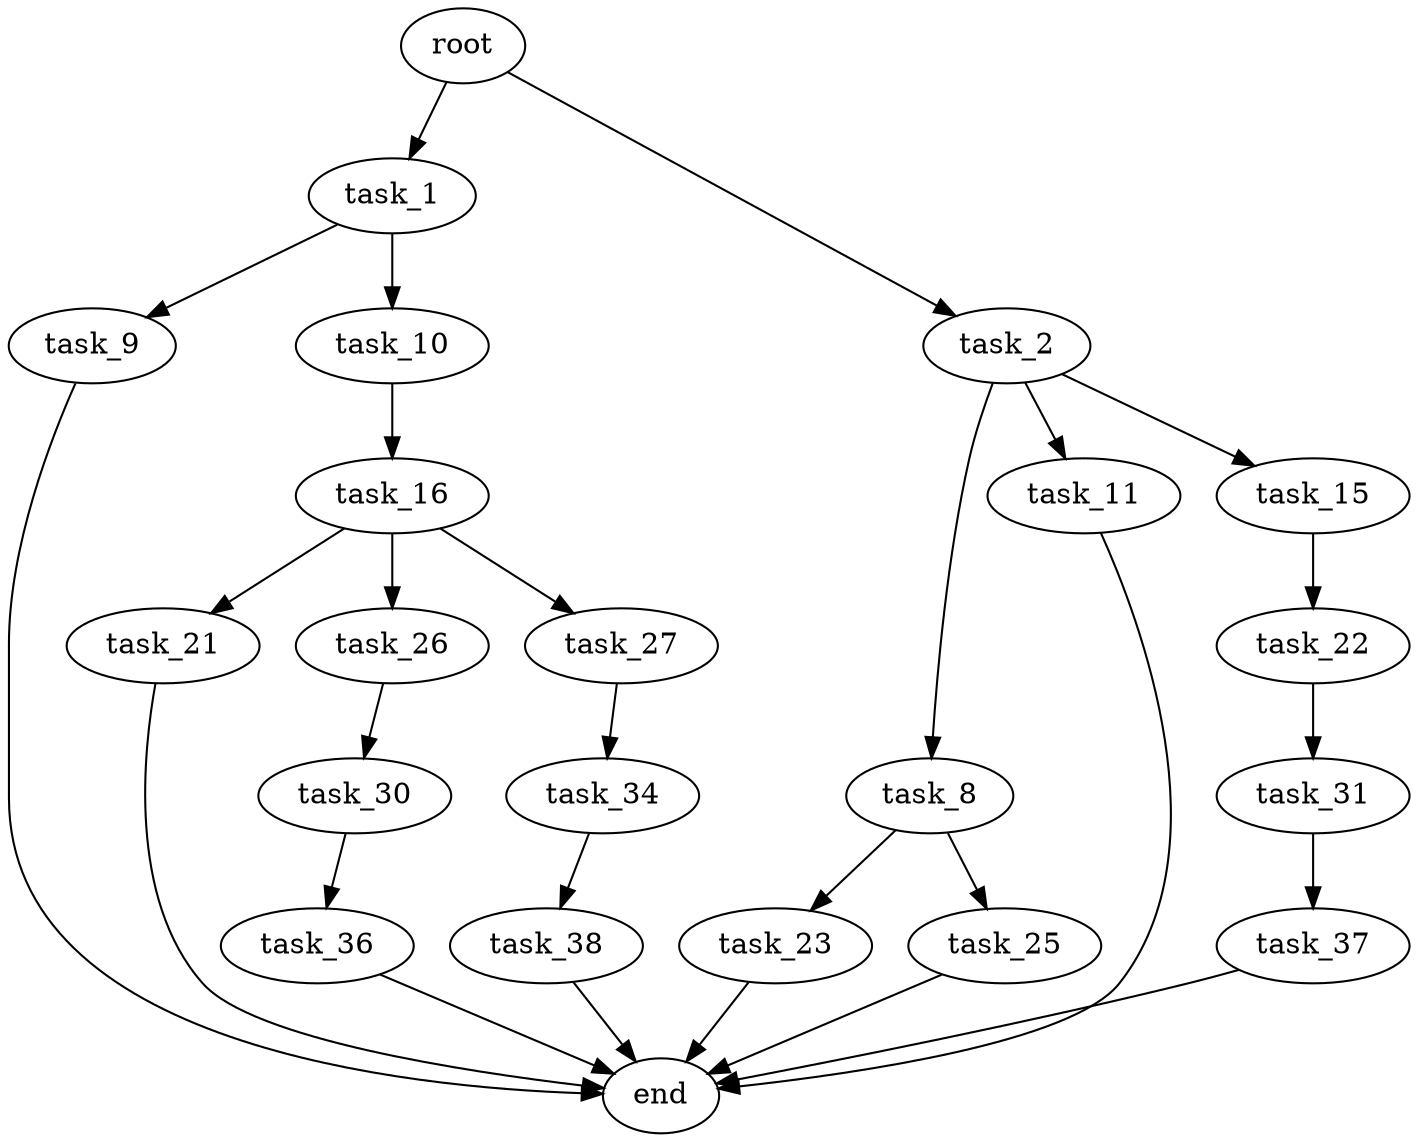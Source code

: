 digraph G {
  root [size="0.000000"];
  task_1 [size="68719476736.000000"];
  task_2 [size="3961933060.000000"];
  task_9 [size="10575445059.000000"];
  task_10 [size="8589934592.000000"];
  task_8 [size="782757789696.000000"];
  task_11 [size="3684686443.000000"];
  task_15 [size="1073741824000.000000"];
  task_23 [size="8589934592.000000"];
  task_25 [size="522695093888.000000"];
  end [size="0.000000"];
  task_16 [size="782757789696.000000"];
  task_22 [size="949546207737.000000"];
  task_21 [size="368293445632.000000"];
  task_26 [size="28991029248.000000"];
  task_27 [size="549755813888.000000"];
  task_31 [size="7453683266.000000"];
  task_30 [size="134217728000.000000"];
  task_34 [size="583361650281.000000"];
  task_36 [size="7627518605.000000"];
  task_37 [size="1004747191519.000000"];
  task_38 [size="782757789696.000000"];

  root -> task_1 [size="1.000000"];
  root -> task_2 [size="1.000000"];
  task_1 -> task_9 [size="134217728.000000"];
  task_1 -> task_10 [size="134217728.000000"];
  task_2 -> task_8 [size="134217728.000000"];
  task_2 -> task_11 [size="134217728.000000"];
  task_2 -> task_15 [size="134217728.000000"];
  task_9 -> end [size="1.000000"];
  task_10 -> task_16 [size="33554432.000000"];
  task_8 -> task_23 [size="679477248.000000"];
  task_8 -> task_25 [size="679477248.000000"];
  task_11 -> end [size="1.000000"];
  task_15 -> task_22 [size="838860800.000000"];
  task_23 -> end [size="1.000000"];
  task_25 -> end [size="1.000000"];
  task_16 -> task_21 [size="679477248.000000"];
  task_16 -> task_26 [size="679477248.000000"];
  task_16 -> task_27 [size="679477248.000000"];
  task_22 -> task_31 [size="679477248.000000"];
  task_21 -> end [size="1.000000"];
  task_26 -> task_30 [size="75497472.000000"];
  task_27 -> task_34 [size="536870912.000000"];
  task_31 -> task_37 [size="134217728.000000"];
  task_30 -> task_36 [size="209715200.000000"];
  task_34 -> task_38 [size="679477248.000000"];
  task_36 -> end [size="1.000000"];
  task_37 -> end [size="1.000000"];
  task_38 -> end [size="1.000000"];
}
